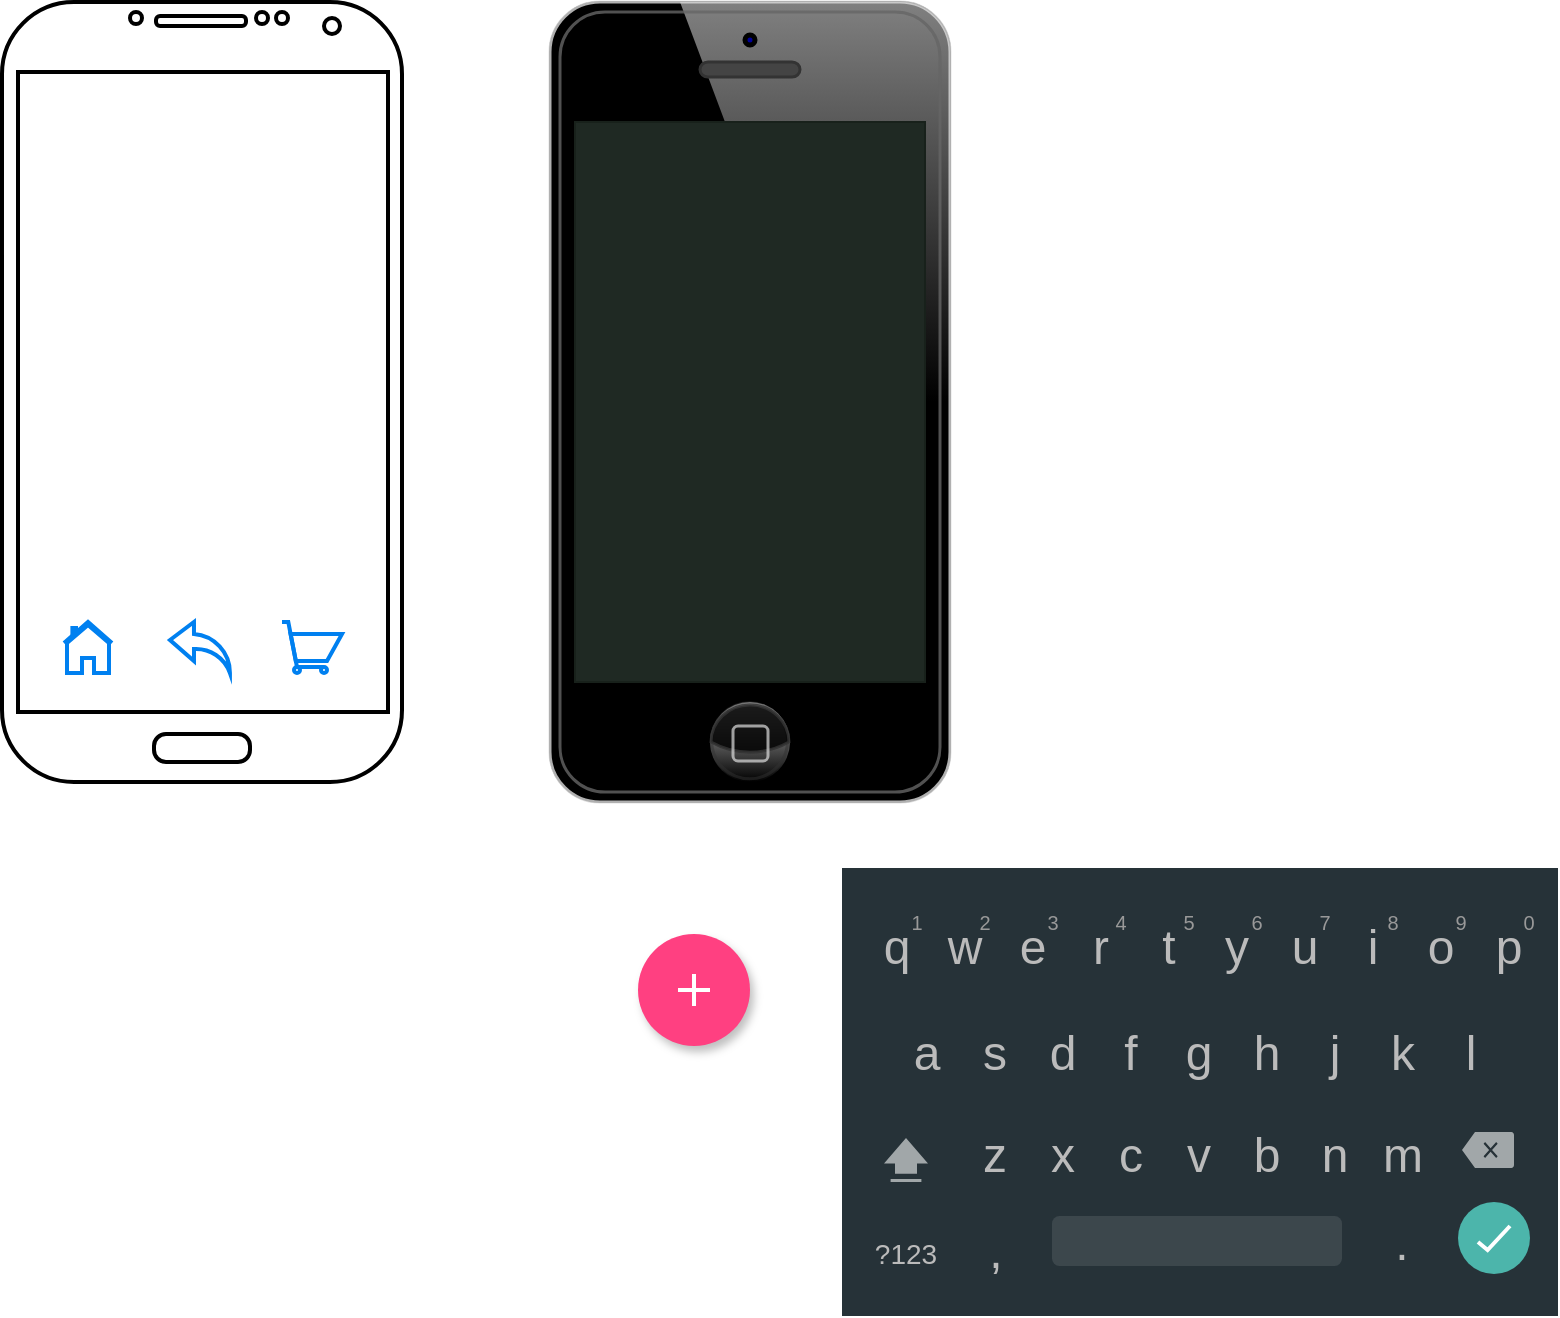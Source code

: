 <mxfile version="24.7.17">
  <diagram name="Страница — 1" id="MIVl5p1enr49xJksiQ6v">
    <mxGraphModel dx="1430" dy="781" grid="1" gridSize="10" guides="1" tooltips="1" connect="1" arrows="1" fold="1" page="1" pageScale="1" pageWidth="827" pageHeight="1169" math="0" shadow="0">
      <root>
        <mxCell id="0" />
        <mxCell id="1" parent="0" />
        <mxCell id="CpAqPp1v59whtkxB9n1a-2" value="" style="verticalLabelPosition=bottom;verticalAlign=top;html=1;shadow=0;dashed=0;strokeWidth=2;shape=mxgraph.android.phone2;strokeColor=#000000;" vertex="1" parent="1">
          <mxGeometry x="40" y="40" width="200" height="390" as="geometry" />
        </mxCell>
        <mxCell id="CpAqPp1v59whtkxB9n1a-3" value="" style="html=1;verticalLabelPosition=bottom;align=center;labelBackgroundColor=#ffffff;verticalAlign=top;strokeWidth=2;strokeColor=#0080F0;shadow=0;dashed=0;shape=mxgraph.ios7.icons.shopping_cart;" vertex="1" parent="1">
          <mxGeometry x="180" y="350" width="30" height="25.5" as="geometry" />
        </mxCell>
        <mxCell id="CpAqPp1v59whtkxB9n1a-4" value="" style="html=1;verticalLabelPosition=bottom;align=center;labelBackgroundColor=#ffffff;verticalAlign=top;strokeWidth=2;strokeColor=#0080F0;shadow=0;dashed=0;shape=mxgraph.ios7.icons.home;" vertex="1" parent="1">
          <mxGeometry x="71" y="350" width="24" height="25.5" as="geometry" />
        </mxCell>
        <mxCell id="CpAqPp1v59whtkxB9n1a-5" value="" style="html=1;verticalLabelPosition=bottom;align=center;labelBackgroundColor=#ffffff;verticalAlign=top;strokeWidth=2;strokeColor=#0080F0;shadow=0;dashed=0;shape=mxgraph.ios7.icons.back;" vertex="1" parent="1">
          <mxGeometry x="124" y="350" width="30" height="25.5" as="geometry" />
        </mxCell>
        <mxCell id="CpAqPp1v59whtkxB9n1a-6" value="" style="verticalLabelPosition=bottom;verticalAlign=top;html=1;shadow=0;dashed=0;strokeWidth=1;shape=mxgraph.ios.iPhone;bgStyle=bgGreen;fillColor=#aaaaaa;sketch=0;" vertex="1" parent="1">
          <mxGeometry x="314" y="40" width="200" height="400" as="geometry" />
        </mxCell>
        <mxCell id="CpAqPp1v59whtkxB9n1a-7" value="" style="shape=ellipse;fillColor=#FF4081;strokeColor=none;shadow=1;aspect=fixed;sketch=0;html=1;labelPosition=center;verticalLabelPosition=bottom;align=center;verticalAlign=top;" vertex="1" parent="1">
          <mxGeometry x="358" y="506" width="56" height="56" as="geometry" />
        </mxCell>
        <mxCell id="CpAqPp1v59whtkxB9n1a-8" value="" style="dashed=0;html=1;shape=mxgraph.gmdl.plus;strokeColor=#ffffff;strokeWidth=2;shadow=0;sketch=0;" vertex="1" parent="CpAqPp1v59whtkxB9n1a-7">
          <mxGeometry x="20" y="20" width="16" height="16" as="geometry" />
        </mxCell>
        <mxCell id="CpAqPp1v59whtkxB9n1a-9" value="" style="dashed=0;shape=rect;fillColor=#263238;strokeColor=none;aspect=fixed;" vertex="1" parent="1">
          <mxGeometry x="460" y="473" width="358" height="224" as="geometry" />
        </mxCell>
        <mxCell id="CpAqPp1v59whtkxB9n1a-10" value="q" style="text;fontColor=#bbbbbb;fontSize=24;verticalAlign=middle;align=center;html=1;spacingBottom=-6;" vertex="1" parent="CpAqPp1v59whtkxB9n1a-9">
          <mxGeometry x="12" y="22" width="30" height="30" as="geometry" />
        </mxCell>
        <mxCell id="CpAqPp1v59whtkxB9n1a-11" value="w" style="text;fontColor=#bbbbbb;fontSize=24;verticalAlign=middle;align=center;html=1;spacingBottom=-6;" vertex="1" parent="CpAqPp1v59whtkxB9n1a-9">
          <mxGeometry x="46" y="22" width="30" height="30" as="geometry" />
        </mxCell>
        <mxCell id="CpAqPp1v59whtkxB9n1a-12" value="e" style="text;fontColor=#bbbbbb;fontSize=24;verticalAlign=middle;align=center;html=1;spacingBottom=-6;" vertex="1" parent="CpAqPp1v59whtkxB9n1a-9">
          <mxGeometry x="80" y="22" width="30" height="30" as="geometry" />
        </mxCell>
        <mxCell id="CpAqPp1v59whtkxB9n1a-13" value="r" style="text;fontColor=#bbbbbb;fontSize=24;verticalAlign=middle;align=center;html=1;spacingBottom=-6;" vertex="1" parent="CpAqPp1v59whtkxB9n1a-9">
          <mxGeometry x="114" y="22" width="30" height="30" as="geometry" />
        </mxCell>
        <mxCell id="CpAqPp1v59whtkxB9n1a-14" value="t" style="text;fontColor=#bbbbbb;fontSize=24;verticalAlign=middle;align=center;html=1;spacingBottom=-6;" vertex="1" parent="CpAqPp1v59whtkxB9n1a-9">
          <mxGeometry x="148" y="22" width="30" height="30" as="geometry" />
        </mxCell>
        <mxCell id="CpAqPp1v59whtkxB9n1a-15" value="y" style="text;fontColor=#bbbbbb;fontSize=24;verticalAlign=middle;align=center;html=1;spacingBottom=-6;" vertex="1" parent="CpAqPp1v59whtkxB9n1a-9">
          <mxGeometry x="182" y="22" width="30" height="30" as="geometry" />
        </mxCell>
        <mxCell id="CpAqPp1v59whtkxB9n1a-16" value="u" style="text;fontColor=#bbbbbb;fontSize=24;verticalAlign=middle;align=center;html=1;spacingBottom=-6;" vertex="1" parent="CpAqPp1v59whtkxB9n1a-9">
          <mxGeometry x="216" y="22" width="30" height="30" as="geometry" />
        </mxCell>
        <mxCell id="CpAqPp1v59whtkxB9n1a-17" value="i" style="text;fontColor=#bbbbbb;fontSize=24;verticalAlign=middle;align=center;html=1;spacingBottom=-6;" vertex="1" parent="CpAqPp1v59whtkxB9n1a-9">
          <mxGeometry x="250" y="22" width="30" height="30" as="geometry" />
        </mxCell>
        <mxCell id="CpAqPp1v59whtkxB9n1a-18" value="o" style="text;fontColor=#bbbbbb;fontSize=24;verticalAlign=middle;align=center;html=1;spacingBottom=-6;" vertex="1" parent="CpAqPp1v59whtkxB9n1a-9">
          <mxGeometry x="284" y="22" width="30" height="30" as="geometry" />
        </mxCell>
        <mxCell id="CpAqPp1v59whtkxB9n1a-19" value="p" style="text;fontColor=#bbbbbb;fontSize=24;verticalAlign=middle;align=center;html=1;spacingBottom=-6;" vertex="1" parent="CpAqPp1v59whtkxB9n1a-9">
          <mxGeometry x="318" y="22" width="30" height="30" as="geometry" />
        </mxCell>
        <mxCell id="CpAqPp1v59whtkxB9n1a-20" value="a" style="text;fontColor=#bbbbbb;fontSize=24;verticalAlign=middle;align=center;html=1;spacingBottom=-6;" vertex="1" parent="CpAqPp1v59whtkxB9n1a-9">
          <mxGeometry x="27" y="75" width="30" height="30" as="geometry" />
        </mxCell>
        <mxCell id="CpAqPp1v59whtkxB9n1a-21" value="s" style="text;fontColor=#bbbbbb;fontSize=24;verticalAlign=middle;align=center;html=1;spacingBottom=-6;" vertex="1" parent="CpAqPp1v59whtkxB9n1a-9">
          <mxGeometry x="61" y="75" width="30" height="30" as="geometry" />
        </mxCell>
        <mxCell id="CpAqPp1v59whtkxB9n1a-22" value="d" style="text;fontColor=#bbbbbb;fontSize=24;verticalAlign=middle;align=center;html=1;spacingBottom=-6;" vertex="1" parent="CpAqPp1v59whtkxB9n1a-9">
          <mxGeometry x="95" y="75" width="30" height="30" as="geometry" />
        </mxCell>
        <mxCell id="CpAqPp1v59whtkxB9n1a-23" value="f" style="text;fontColor=#bbbbbb;fontSize=24;verticalAlign=middle;align=center;html=1;spacingBottom=-6;" vertex="1" parent="CpAqPp1v59whtkxB9n1a-9">
          <mxGeometry x="129" y="75" width="30" height="30" as="geometry" />
        </mxCell>
        <mxCell id="CpAqPp1v59whtkxB9n1a-24" value="g" style="text;fontColor=#bbbbbb;fontSize=24;verticalAlign=middle;align=center;html=1;spacingBottom=-6;" vertex="1" parent="CpAqPp1v59whtkxB9n1a-9">
          <mxGeometry x="163" y="75" width="30" height="30" as="geometry" />
        </mxCell>
        <mxCell id="CpAqPp1v59whtkxB9n1a-25" value="h" style="text;fontColor=#bbbbbb;fontSize=24;verticalAlign=middle;align=center;html=1;spacingBottom=-6;" vertex="1" parent="CpAqPp1v59whtkxB9n1a-9">
          <mxGeometry x="197" y="75" width="30" height="30" as="geometry" />
        </mxCell>
        <mxCell id="CpAqPp1v59whtkxB9n1a-26" value="j" style="text;fontColor=#bbbbbb;fontSize=24;verticalAlign=middle;align=center;html=1;spacingBottom=-6;" vertex="1" parent="CpAqPp1v59whtkxB9n1a-9">
          <mxGeometry x="231" y="75" width="30" height="30" as="geometry" />
        </mxCell>
        <mxCell id="CpAqPp1v59whtkxB9n1a-27" value="k" style="text;fontColor=#bbbbbb;fontSize=24;verticalAlign=middle;align=center;html=1;spacingBottom=-6;" vertex="1" parent="CpAqPp1v59whtkxB9n1a-9">
          <mxGeometry x="265" y="75" width="30" height="30" as="geometry" />
        </mxCell>
        <mxCell id="CpAqPp1v59whtkxB9n1a-28" value="l" style="text;fontColor=#bbbbbb;fontSize=24;verticalAlign=middle;align=center;html=1;spacingBottom=-6;" vertex="1" parent="CpAqPp1v59whtkxB9n1a-9">
          <mxGeometry x="299" y="75" width="30" height="30" as="geometry" />
        </mxCell>
        <mxCell id="CpAqPp1v59whtkxB9n1a-29" value="z" style="text;fontColor=#bbbbbb;fontSize=24;verticalAlign=middle;align=center;html=1;spacingBottom=-6;" vertex="1" parent="CpAqPp1v59whtkxB9n1a-9">
          <mxGeometry x="61" y="126" width="30" height="30" as="geometry" />
        </mxCell>
        <mxCell id="CpAqPp1v59whtkxB9n1a-30" value="x" style="text;fontColor=#bbbbbb;fontSize=24;verticalAlign=middle;align=center;html=1;spacingBottom=-6;" vertex="1" parent="CpAqPp1v59whtkxB9n1a-9">
          <mxGeometry x="95" y="126" width="30" height="30" as="geometry" />
        </mxCell>
        <mxCell id="CpAqPp1v59whtkxB9n1a-31" value="c" style="text;fontColor=#bbbbbb;fontSize=24;verticalAlign=middle;align=center;html=1;spacingBottom=-6;" vertex="1" parent="CpAqPp1v59whtkxB9n1a-9">
          <mxGeometry x="129" y="126" width="30" height="30" as="geometry" />
        </mxCell>
        <mxCell id="CpAqPp1v59whtkxB9n1a-32" value="v" style="text;fontColor=#bbbbbb;fontSize=24;verticalAlign=middle;align=center;html=1;spacingBottom=-6;" vertex="1" parent="CpAqPp1v59whtkxB9n1a-9">
          <mxGeometry x="163" y="126" width="30" height="30" as="geometry" />
        </mxCell>
        <mxCell id="CpAqPp1v59whtkxB9n1a-33" value="b" style="text;fontColor=#bbbbbb;fontSize=24;verticalAlign=middle;align=center;html=1;spacingBottom=-6;" vertex="1" parent="CpAqPp1v59whtkxB9n1a-9">
          <mxGeometry x="197" y="126" width="30" height="30" as="geometry" />
        </mxCell>
        <mxCell id="CpAqPp1v59whtkxB9n1a-34" value="n" style="text;fontColor=#bbbbbb;fontSize=24;verticalAlign=middle;align=center;html=1;spacingBottom=-6;" vertex="1" parent="CpAqPp1v59whtkxB9n1a-9">
          <mxGeometry x="231" y="126" width="30" height="30" as="geometry" />
        </mxCell>
        <mxCell id="CpAqPp1v59whtkxB9n1a-35" value="m" style="text;fontColor=#bbbbbb;fontSize=24;verticalAlign=middle;align=center;html=1;spacingBottom=-6;" vertex="1" parent="CpAqPp1v59whtkxB9n1a-9">
          <mxGeometry x="265" y="126" width="30" height="30" as="geometry" />
        </mxCell>
        <mxCell id="CpAqPp1v59whtkxB9n1a-36" value="1" style="text;fontColor=#999999;fontSize=10;verticalAlign=middle;align=center;html=1;" vertex="1" parent="CpAqPp1v59whtkxB9n1a-9">
          <mxGeometry x="22" y="12" width="30" height="30" as="geometry" />
        </mxCell>
        <mxCell id="CpAqPp1v59whtkxB9n1a-37" value="2" style="text;fontColor=#999999;fontSize=10;verticalAlign=middle;align=center;html=1;" vertex="1" parent="CpAqPp1v59whtkxB9n1a-9">
          <mxGeometry x="56" y="12" width="30" height="30" as="geometry" />
        </mxCell>
        <mxCell id="CpAqPp1v59whtkxB9n1a-38" value="3" style="text;fontColor=#999999;fontSize=10;verticalAlign=middle;align=center;html=1;" vertex="1" parent="CpAqPp1v59whtkxB9n1a-9">
          <mxGeometry x="90" y="12" width="30" height="30" as="geometry" />
        </mxCell>
        <mxCell id="CpAqPp1v59whtkxB9n1a-39" value="4" style="text;fontColor=#999999;fontSize=10;verticalAlign=middle;align=center;html=1;" vertex="1" parent="CpAqPp1v59whtkxB9n1a-9">
          <mxGeometry x="124" y="12" width="30" height="30" as="geometry" />
        </mxCell>
        <mxCell id="CpAqPp1v59whtkxB9n1a-40" value="5" style="text;fontColor=#999999;fontSize=10;verticalAlign=middle;align=center;html=1;" vertex="1" parent="CpAqPp1v59whtkxB9n1a-9">
          <mxGeometry x="158" y="12" width="30" height="30" as="geometry" />
        </mxCell>
        <mxCell id="CpAqPp1v59whtkxB9n1a-41" value="6" style="text;fontColor=#999999;fontSize=10;verticalAlign=middle;align=center;html=1;" vertex="1" parent="CpAqPp1v59whtkxB9n1a-9">
          <mxGeometry x="192" y="12" width="30" height="30" as="geometry" />
        </mxCell>
        <mxCell id="CpAqPp1v59whtkxB9n1a-42" value="7" style="text;fontColor=#999999;fontSize=10;verticalAlign=middle;align=center;html=1;" vertex="1" parent="CpAqPp1v59whtkxB9n1a-9">
          <mxGeometry x="226" y="12" width="30" height="30" as="geometry" />
        </mxCell>
        <mxCell id="CpAqPp1v59whtkxB9n1a-43" value="8" style="text;fontColor=#999999;fontSize=10;verticalAlign=middle;align=center;html=1;" vertex="1" parent="CpAqPp1v59whtkxB9n1a-9">
          <mxGeometry x="260" y="12" width="30" height="30" as="geometry" />
        </mxCell>
        <mxCell id="CpAqPp1v59whtkxB9n1a-44" value="9" style="text;fontColor=#999999;fontSize=10;verticalAlign=middle;align=center;html=1;" vertex="1" parent="CpAqPp1v59whtkxB9n1a-9">
          <mxGeometry x="294" y="12" width="30" height="30" as="geometry" />
        </mxCell>
        <mxCell id="CpAqPp1v59whtkxB9n1a-45" value="0" style="text;fontColor=#999999;fontSize=10;verticalAlign=middle;align=center;html=1;" vertex="1" parent="CpAqPp1v59whtkxB9n1a-9">
          <mxGeometry x="328" y="12" width="30" height="30" as="geometry" />
        </mxCell>
        <mxCell id="CpAqPp1v59whtkxB9n1a-46" value="" style="dashed=0;shape=mxgraph.gmdl.shift;strokeColor=none;fillColor=#A1A7A9;" vertex="1" parent="CpAqPp1v59whtkxB9n1a-9">
          <mxGeometry x="21" y="135" width="22" height="22" as="geometry" />
        </mxCell>
        <mxCell id="CpAqPp1v59whtkxB9n1a-47" value="" style="dashed=0;shape=mxgraph.gmdl.backspace;strokeColor=none;fillColor=#A1A7A9;" vertex="1" parent="CpAqPp1v59whtkxB9n1a-9">
          <mxGeometry x="310" y="132" width="26" height="18" as="geometry" />
        </mxCell>
        <mxCell id="CpAqPp1v59whtkxB9n1a-48" value="?123" style="text;fontColor=#bbbbbb;fontSize=14;verticalAlign=middle;align=center;" vertex="1" parent="CpAqPp1v59whtkxB9n1a-9">
          <mxGeometry x="17" y="177" width="30" height="30" as="geometry" />
        </mxCell>
        <mxCell id="CpAqPp1v59whtkxB9n1a-49" value="," style="text;fontColor=#bbbbbb;fontSize=24;verticalAlign=middle;align=center;" vertex="1" parent="CpAqPp1v59whtkxB9n1a-9">
          <mxGeometry x="62" y="174" width="30" height="30" as="geometry" />
        </mxCell>
        <mxCell id="CpAqPp1v59whtkxB9n1a-50" value="." style="text;fontColor=#bbbbbb;fontSize=24;verticalAlign=middle;align=center;" vertex="1" parent="CpAqPp1v59whtkxB9n1a-9">
          <mxGeometry x="265" y="170" width="30" height="30" as="geometry" />
        </mxCell>
        <mxCell id="CpAqPp1v59whtkxB9n1a-51" value="" style="shape=ellipse;strokeColor=none;fillColor=#4CB5AB;" vertex="1" parent="CpAqPp1v59whtkxB9n1a-9">
          <mxGeometry x="308" y="167" width="36" height="36" as="geometry" />
        </mxCell>
        <mxCell id="CpAqPp1v59whtkxB9n1a-52" value="" style="dashed=0;shape=mxgraph.gmdl.check;strokeColor=#ffffff;strokeWidth=2;" vertex="1" parent="CpAqPp1v59whtkxB9n1a-51">
          <mxGeometry x="10" y="12" width="16" height="12" as="geometry" />
        </mxCell>
        <mxCell id="CpAqPp1v59whtkxB9n1a-53" value="" style="shape=rect;strokeColor=none;fillColor=#3C474C;rounded=1;size=3;" vertex="1" parent="CpAqPp1v59whtkxB9n1a-9">
          <mxGeometry x="105" y="174" width="145" height="25" as="geometry" />
        </mxCell>
      </root>
    </mxGraphModel>
  </diagram>
</mxfile>
